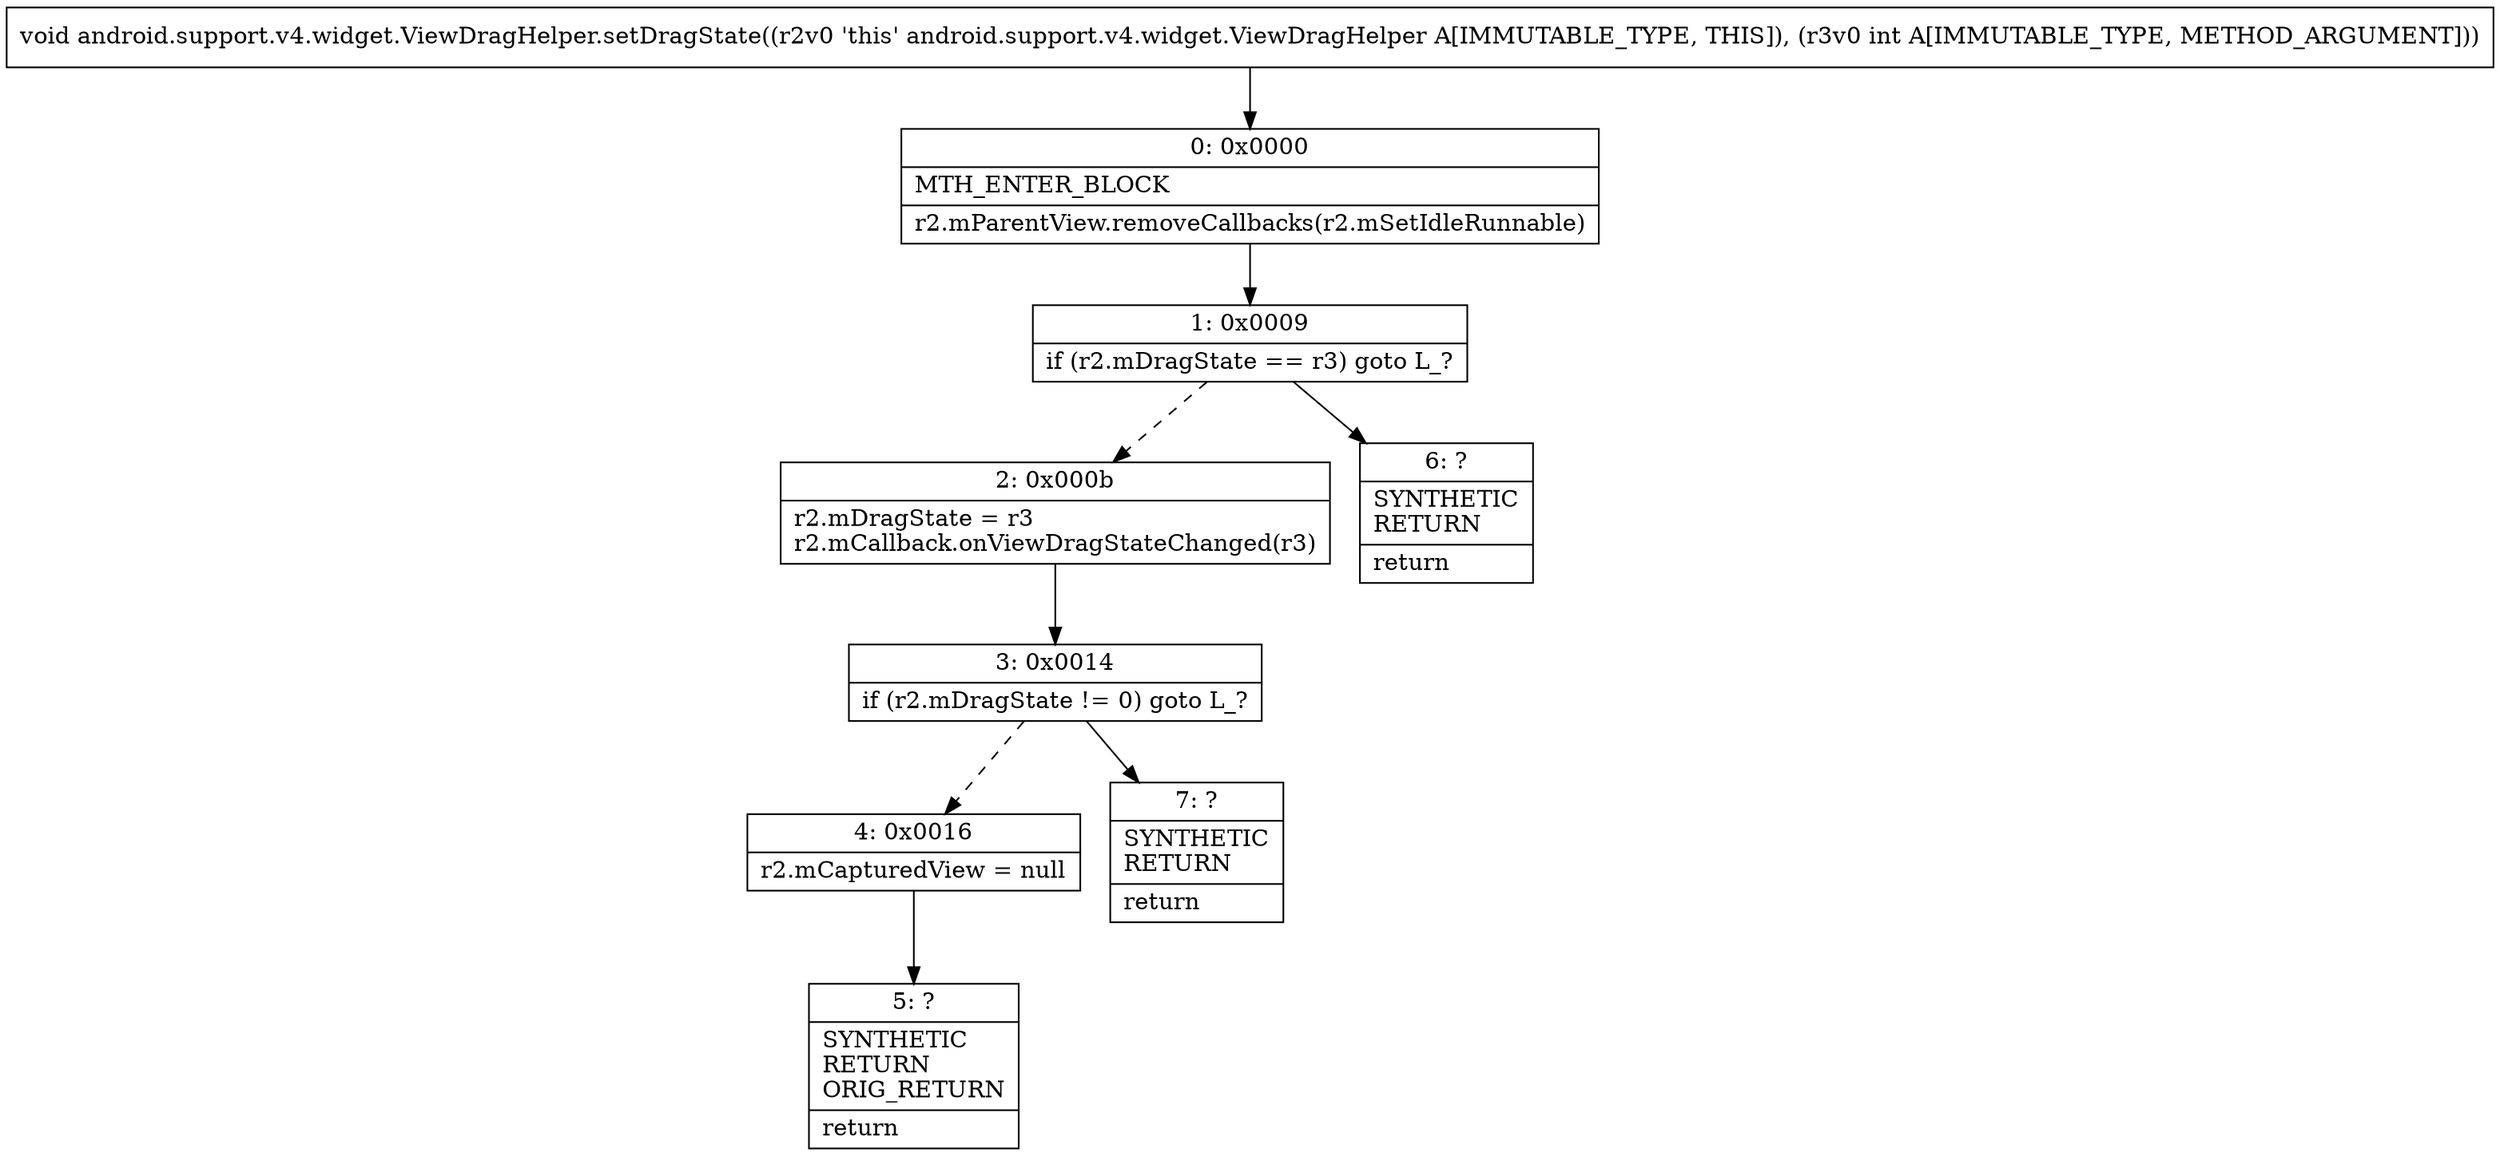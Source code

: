 digraph "CFG forandroid.support.v4.widget.ViewDragHelper.setDragState(I)V" {
Node_0 [shape=record,label="{0\:\ 0x0000|MTH_ENTER_BLOCK\l|r2.mParentView.removeCallbacks(r2.mSetIdleRunnable)\l}"];
Node_1 [shape=record,label="{1\:\ 0x0009|if (r2.mDragState == r3) goto L_?\l}"];
Node_2 [shape=record,label="{2\:\ 0x000b|r2.mDragState = r3\lr2.mCallback.onViewDragStateChanged(r3)\l}"];
Node_3 [shape=record,label="{3\:\ 0x0014|if (r2.mDragState != 0) goto L_?\l}"];
Node_4 [shape=record,label="{4\:\ 0x0016|r2.mCapturedView = null\l}"];
Node_5 [shape=record,label="{5\:\ ?|SYNTHETIC\lRETURN\lORIG_RETURN\l|return\l}"];
Node_6 [shape=record,label="{6\:\ ?|SYNTHETIC\lRETURN\l|return\l}"];
Node_7 [shape=record,label="{7\:\ ?|SYNTHETIC\lRETURN\l|return\l}"];
MethodNode[shape=record,label="{void android.support.v4.widget.ViewDragHelper.setDragState((r2v0 'this' android.support.v4.widget.ViewDragHelper A[IMMUTABLE_TYPE, THIS]), (r3v0 int A[IMMUTABLE_TYPE, METHOD_ARGUMENT])) }"];
MethodNode -> Node_0;
Node_0 -> Node_1;
Node_1 -> Node_2[style=dashed];
Node_1 -> Node_6;
Node_2 -> Node_3;
Node_3 -> Node_4[style=dashed];
Node_3 -> Node_7;
Node_4 -> Node_5;
}

